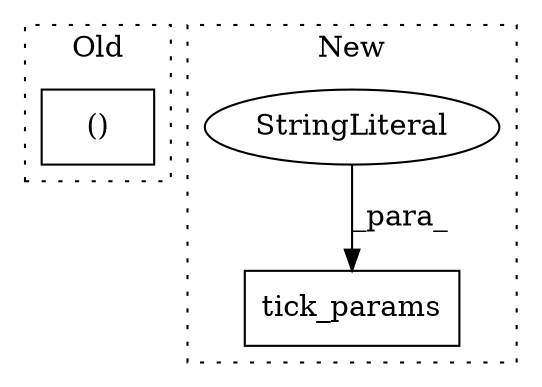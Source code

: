 digraph G {
subgraph cluster0 {
1 [label="()" a="106" s="1622" l="15" shape="box"];
label = "Old";
style="dotted";
}
subgraph cluster1 {
2 [label="tick_params" a="32" s="1931,1973" l="12,1" shape="box"];
3 [label="StringLiteral" a="45" s="1943" l="6" shape="ellipse"];
label = "New";
style="dotted";
}
3 -> 2 [label="_para_"];
}